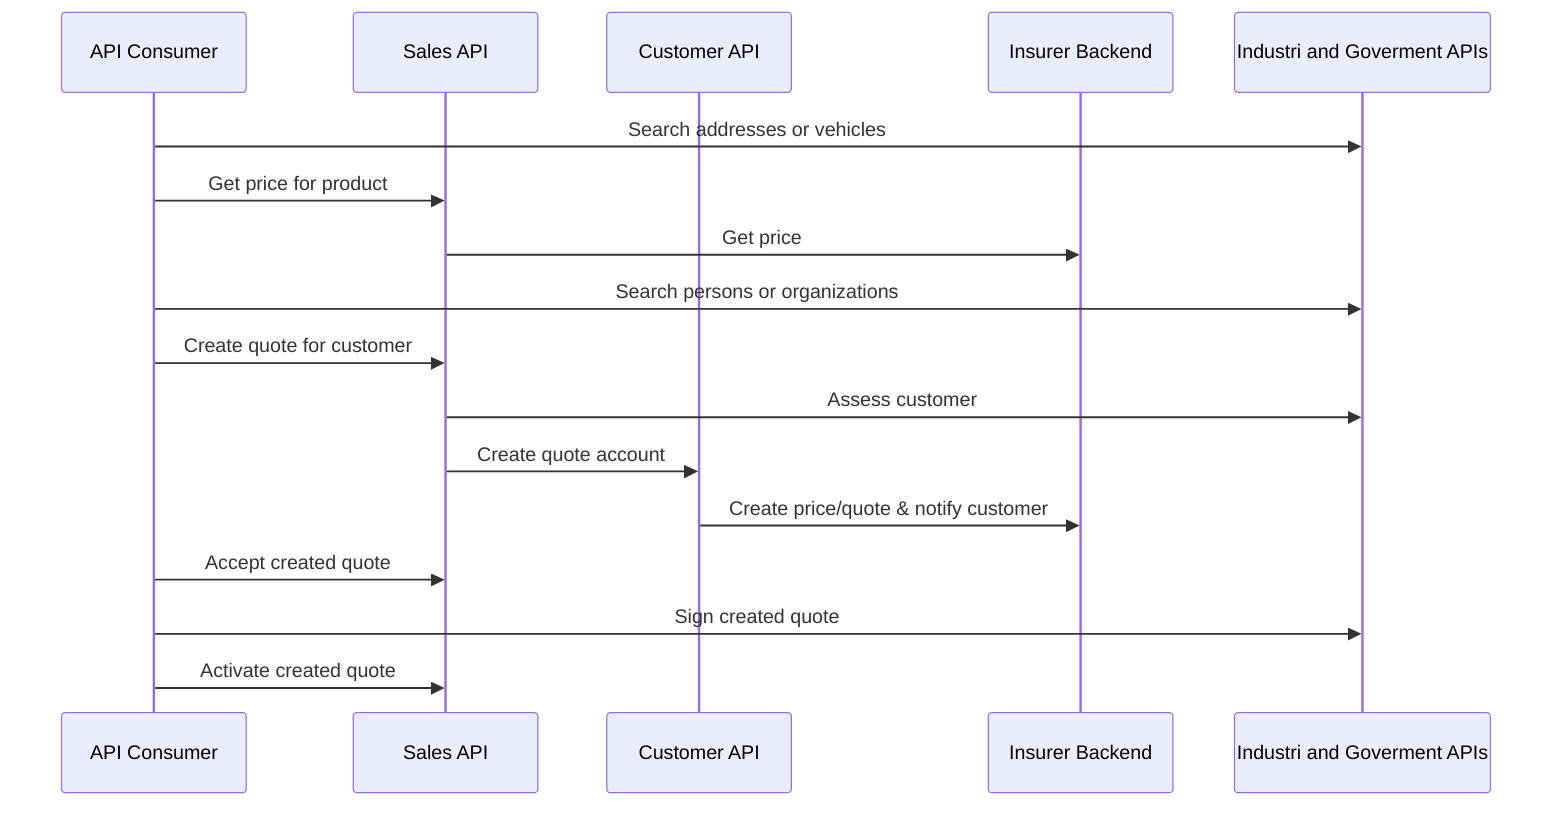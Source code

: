 sequenceDiagram
    participant consumer as API Consumer
    participant sales as Sales API
    participant customer as Customer API
    participant insurer as Insurer Backend
    participant integration as Industri and Goverment APIs
    consumer->>integration : Search addresses or vehicles
    consumer->>sales : Get price for product
    sales->>insurer : Get price
    consumer->>integration : Search persons or organizations
    consumer->>sales : Create quote for customer
    sales->>integration : Assess customer 
    sales->>customer : Create quote account
    customer->>insurer : Create price/quote  & notify customer
    consumer->>sales : Accept created quote 
    consumer->>integration : Sign created quote
    consumer->>sales : Activate created quote